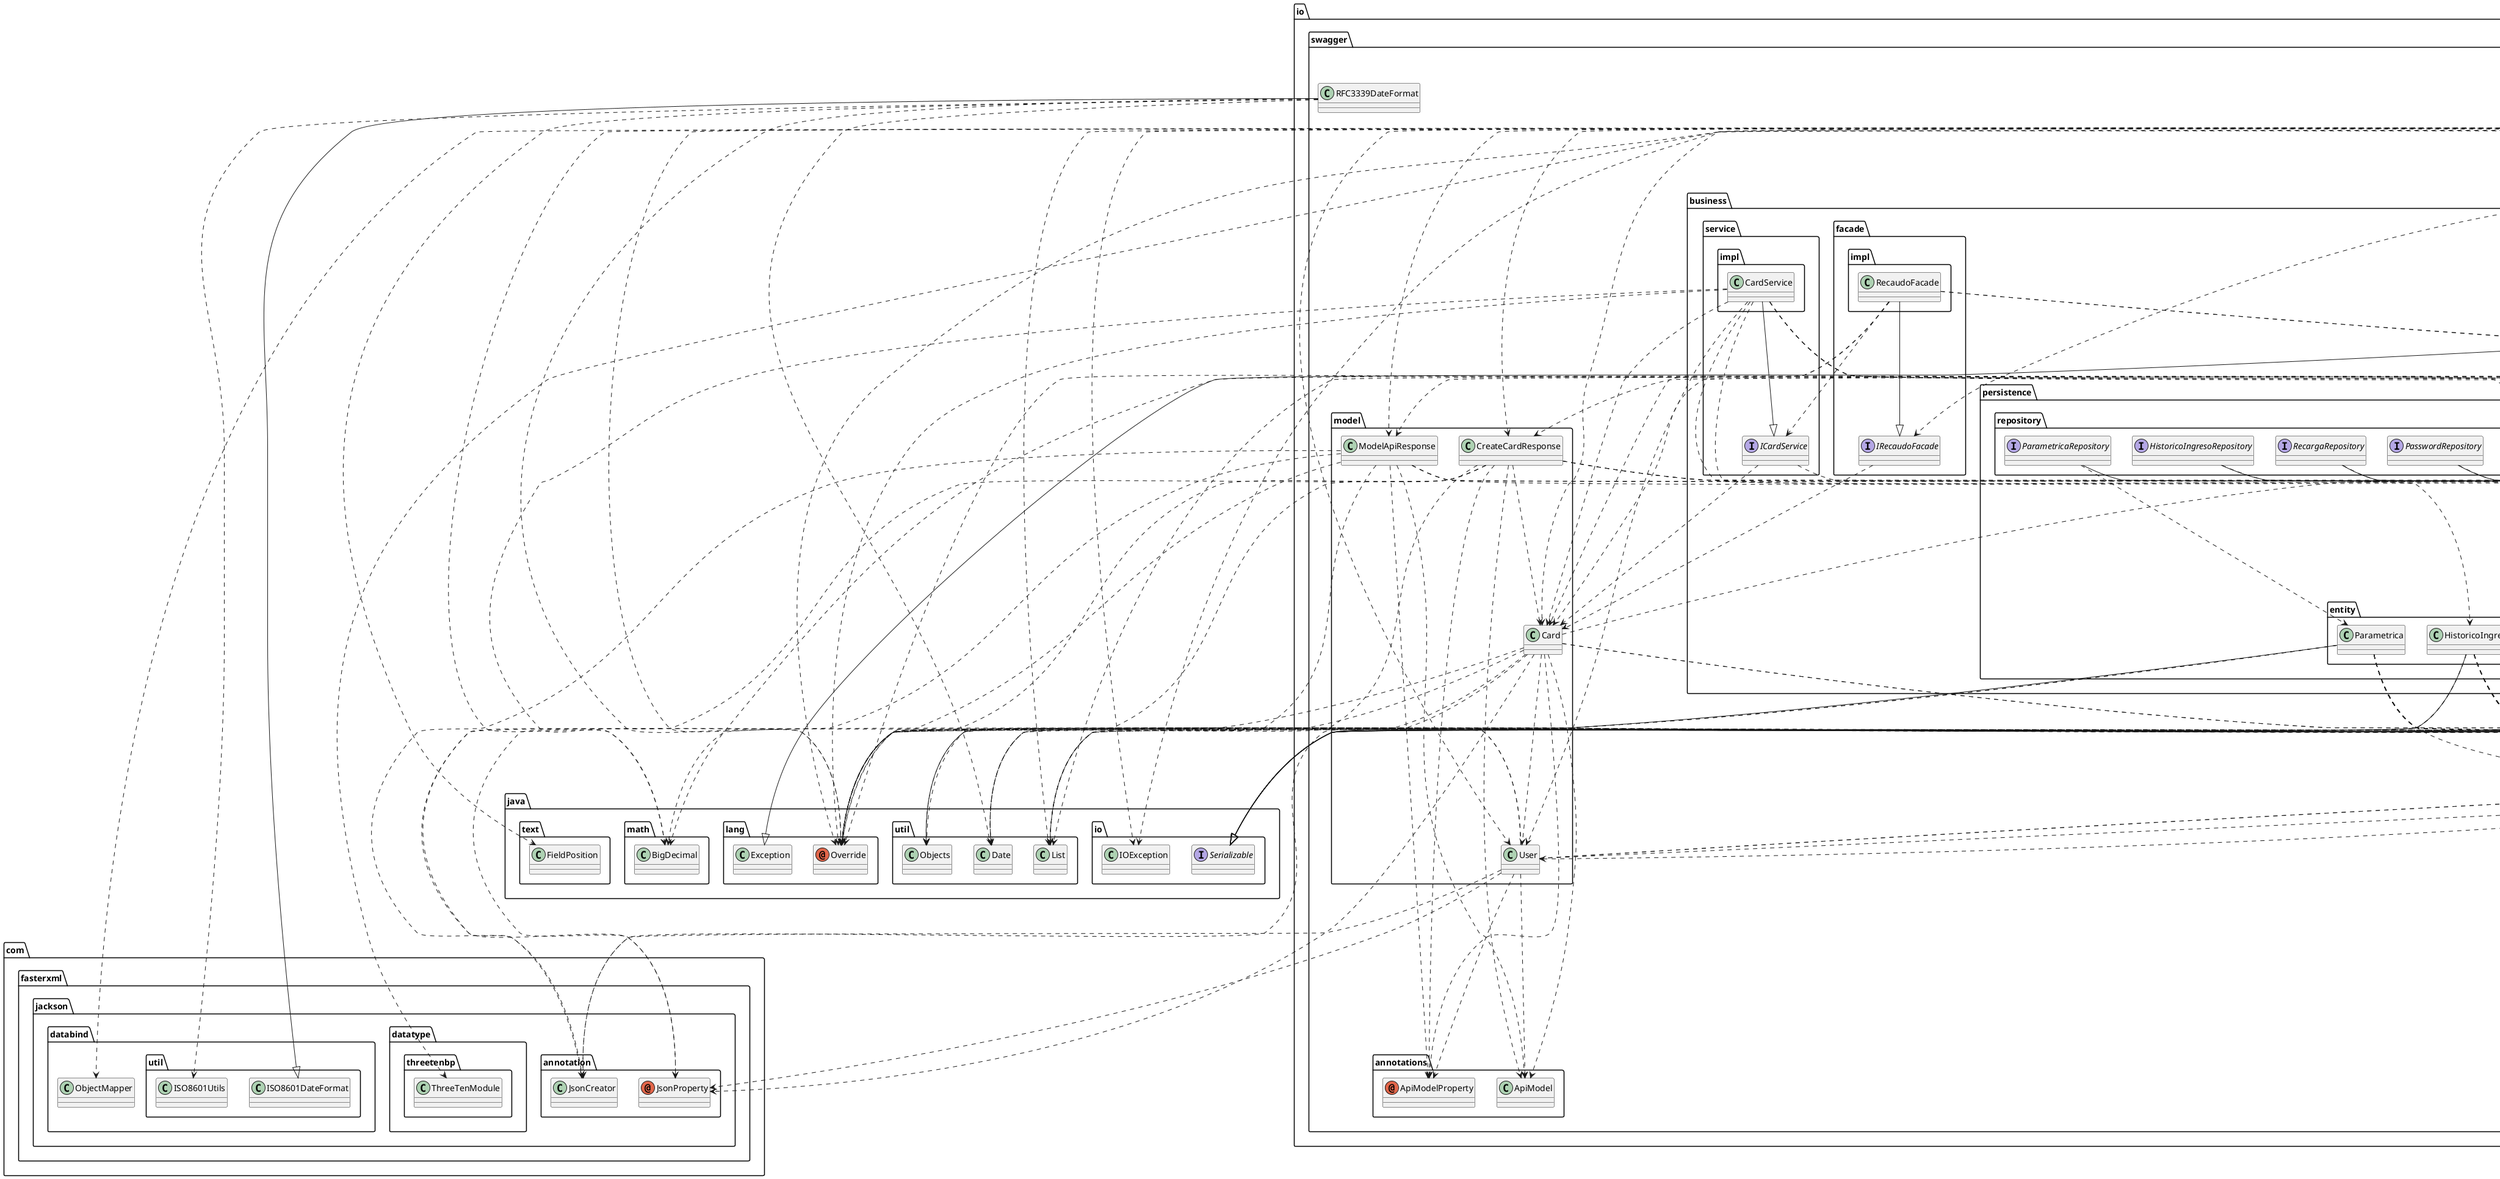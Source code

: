 @startuml
annotation com.fasterxml.jackson.annotation.JsonProperty
annotation io.swagger.annotations.ApiModelProperty
annotation io.swagger.api.Api
annotation io.swagger.api.ApiOperation
annotation io.swagger.api.ApiParam
annotation io.swagger.api.ApiResponse
annotation io.swagger.api.ApiResponses
annotation io.swagger.api.Authorization
annotation io.swagger.api.NotNull
annotation java.lang.Override
annotation javax.annotation.Generated
annotation javax.persistence.Basic
annotation javax.persistence.Column
annotation javax.persistence.Entity
annotation javax.persistence.GeneratedValue
annotation javax.persistence.Id
annotation javax.persistence.JoinColumn
annotation javax.persistence.ManyToOne
annotation javax.persistence.OneToMany
annotation javax.persistence.Table
annotation javax.persistence.Temporal
annotation javax.validation.Valid
annotation javax.xml.bind.annotation.XmlRootElement
annotation javax.xml.bind.annotation.XmlTransient
annotation org.springframework.beans.factory.annotation.Autowired
annotation org.springframework.boot.autoconfigure.SpringBootApplication
annotation org.springframework.boot.autoconfigure.condition.ConditionalOnMissingBean
annotation org.springframework.context.annotation.Bean
annotation org.springframework.context.annotation.ComponentScan
annotation org.springframework.context.annotation.Configuration
annotation org.springframework.stereotype.Controller
annotation org.springframework.stereotype.Service
annotation org.springframework.validation.annotation.Validated
annotation org.springframework.web.bind.annotation.CrossOrigin
annotation org.springframework.web.bind.annotation.PathVariable
annotation org.springframework.web.bind.annotation.RequestBody
annotation org.springframework.web.bind.annotation.RequestMapping
annotation org.springframework.web.bind.annotation.RequestParam
annotation springfox.documentation.swagger2.annotations.EnableSwagger2
class com.fasterxml.jackson.annotation.JsonCreator
class com.fasterxml.jackson.databind.ObjectMapper
class com.fasterxml.jackson.databind.util.ISO8601DateFormat
class com.fasterxml.jackson.databind.util.ISO8601Utils
class com.fasterxml.jackson.datatype.threetenbp.ThreeTenModule
class io.swagger.RFC3339DateFormat
class io.swagger.Swagger2SpringBoot
class io.swagger.annotations.ApiModel
class io.swagger.api.ApiException
class io.swagger.api.ApiOriginFilter
class io.swagger.api.ApiResponseMessage
class io.swagger.api.NotFoundException
class io.swagger.api.RecaudoApiController
class io.swagger.business.facade.impl.RecaudoFacade
class io.swagger.business.persistence.entity.HistoricoIngreso
class io.swagger.business.persistence.entity.MedioRecarga
class io.swagger.business.persistence.entity.MedioTransporte
class io.swagger.business.persistence.entity.Parametrica
class io.swagger.business.persistence.entity.Password
class io.swagger.business.persistence.entity.Recarga
class io.swagger.business.persistence.entity.Tarjeta
class io.swagger.business.persistence.entity.TipoIdentificacion
class io.swagger.business.persistence.entity.Usuario
class io.swagger.business.service.impl.CardService
class io.swagger.configuration.HomeController
class io.swagger.configuration.JacksonConfiguration
class io.swagger.configuration.SwaggerDocumentationConfig
class io.swagger.model.Card
class io.swagger.model.CreateCardResponse
class io.swagger.model.ModelApiResponse
class io.swagger.model.User
class java.io.IOException
class java.lang.Exception
class java.math.BigDecimal
class java.text.FieldPosition
class java.util.Date
class java.util.List
class java.util.Objects
class javax.persistence.CascadeType
class javax.persistence.FetchType
class javax.persistence.GenerationType
class javax.persistence.TemporalType
class javax.servlet.http.HttpServletRequest
class javax.servlet.http.HttpServletResponse
class org.apache.commons.lang3.StringUtils
class org.slf4j.Logger
class org.slf4j.LoggerFactory
class org.springframework.boot.ExitCodeGenerator
class org.springframework.boot.SpringApplication
class org.springframework.http.HttpStatus
class org.springframework.http.ResponseEntity
class org.springframework.web.bind.annotation.RequestHeader
class org.springframework.web.bind.annotation.RequestMethod
class org.springframework.web.bind.annotation.RequestPart
class org.springframework.web.multipart.MultipartFile
class org.threeten.bp.Instant
class org.threeten.bp.OffsetDateTime
class org.threeten.bp.ZonedDateTime
class springfox.documentation.builders.ApiInfoBuilder
class springfox.documentation.builders.RequestHandlerSelectors
class springfox.documentation.service.ApiInfo
class springfox.documentation.service.Contact
class springfox.documentation.spi.DocumentationType
class springfox.documentation.spring.web.plugins.Docket
interface io.swagger.api.RecaudoApi
interface io.swagger.business.facade.IRecaudoFacade
interface io.swagger.business.persistence.repository.HistoricoIngresoRepository
interface io.swagger.business.persistence.repository.MedioRecargaRepository
interface io.swagger.business.persistence.repository.MedioTransporteRepository
interface io.swagger.business.persistence.repository.ParametricaRepository
interface io.swagger.business.persistence.repository.PasswordRepository
interface io.swagger.business.persistence.repository.RecargaRepository
interface io.swagger.business.persistence.repository.TarjetaRepository
interface io.swagger.business.persistence.repository.TipoIdentificacionRepository
interface io.swagger.business.persistence.repository.UsuarioRepository
interface io.swagger.business.service.ICardService
interface java.io.Serializable
interface javax.servlet.Filter
interface org.springframework.boot.CommandLineRunner
interface org.springframework.data.jpa.repository.JpaRepository
io.swagger.RFC3339DateFormat ..> java.lang.Override
io.swagger.RFC3339DateFormat --|> com.fasterxml.jackson.databind.util.ISO8601DateFormat
io.swagger.RFC3339DateFormat ..> com.fasterxml.jackson.databind.util.ISO8601Utils
io.swagger.RFC3339DateFormat ..> java.text.FieldPosition
io.swagger.RFC3339DateFormat ..> java.util.Date
io.swagger.Swagger2SpringBoot ..> java.lang.Override
io.swagger.Swagger2SpringBoot ..> org.springframework.boot.autoconfigure.SpringBootApplication
io.swagger.Swagger2SpringBoot ..> org.springframework.context.annotation.ComponentScan
io.swagger.Swagger2SpringBoot ..> springfox.documentation.swagger2.annotations.EnableSwagger2
io.swagger.Swagger2SpringBoot ..> org.springframework.boot.ExitCodeGenerator
io.swagger.Swagger2SpringBoot ..> org.springframework.boot.SpringApplication
io.swagger.Swagger2SpringBoot --|> org.springframework.boot.CommandLineRunner
io.swagger.api.ApiException ..> javax.annotation.Generated
io.swagger.api.ApiException --|> java.lang.Exception
io.swagger.api.ApiOriginFilter ..> java.lang.Override
io.swagger.api.ApiOriginFilter ..> javax.annotation.Generated
io.swagger.api.ApiOriginFilter ..> java.io.IOException
io.swagger.api.ApiOriginFilter ..> javax.servlet.http.HttpServletResponse
io.swagger.api.ApiOriginFilter --|> javax.servlet.Filter
io.swagger.api.ApiResponseMessage ..> javax.annotation.Generated
io.swagger.api.ApiResponseMessage ..> javax.xml.bind.annotation.XmlRootElement
io.swagger.api.ApiResponseMessage ..> javax.xml.bind.annotation.XmlTransient
io.swagger.api.NotFoundException ..> javax.annotation.Generated
io.swagger.api.NotFoundException --|> io.swagger.api.ApiException
io.swagger.api.RecaudoApiController ..> io.swagger.api.ApiParam
io.swagger.api.RecaudoApiController ..> io.swagger.api.NotNull
io.swagger.api.RecaudoApiController ..> javax.annotation.Generated
io.swagger.api.RecaudoApiController ..> javax.validation.Valid
io.swagger.api.RecaudoApiController ..> org.springframework.beans.factory.annotation.Autowired
io.swagger.api.RecaudoApiController ..> org.springframework.stereotype.Controller
io.swagger.api.RecaudoApiController ..> org.springframework.web.bind.annotation.CrossOrigin
io.swagger.api.RecaudoApiController ..> org.springframework.web.bind.annotation.PathVariable
io.swagger.api.RecaudoApiController ..> org.springframework.web.bind.annotation.RequestBody
io.swagger.api.RecaudoApiController ..> org.springframework.web.bind.annotation.RequestParam
io.swagger.api.RecaudoApiController ..> com.fasterxml.jackson.databind.ObjectMapper
io.swagger.api.RecaudoApiController ..> io.swagger.model.Card
io.swagger.api.RecaudoApiController ..> io.swagger.model.CreateCardResponse
io.swagger.api.RecaudoApiController ..> io.swagger.model.ModelApiResponse
io.swagger.api.RecaudoApiController ..> io.swagger.model.User
io.swagger.api.RecaudoApiController ..> java.io.IOException
io.swagger.api.RecaudoApiController ..> java.math.BigDecimal
io.swagger.api.RecaudoApiController ..> java.util.List
io.swagger.api.RecaudoApiController ..> javax.servlet.http.HttpServletRequest
io.swagger.api.RecaudoApiController ..> org.slf4j.Logger
io.swagger.api.RecaudoApiController ..> org.slf4j.LoggerFactory
io.swagger.api.RecaudoApiController ..> org.springframework.http.HttpStatus
io.swagger.api.RecaudoApiController ..> org.springframework.http.ResponseEntity
io.swagger.api.RecaudoApiController ..> org.springframework.web.bind.annotation.RequestHeader
io.swagger.api.RecaudoApiController ..> org.springframework.web.bind.annotation.RequestPart
io.swagger.api.RecaudoApiController ..> org.springframework.web.multipart.MultipartFile
io.swagger.api.RecaudoApiController --|> io.swagger.api.RecaudoApi
io.swagger.api.RecaudoApiController ..> io.swagger.business.facade.IRecaudoFacade
io.swagger.business.facade.impl.RecaudoFacade ..> java.lang.Override
io.swagger.business.facade.impl.RecaudoFacade ..> org.springframework.beans.factory.annotation.Autowired
io.swagger.business.facade.impl.RecaudoFacade ..> org.springframework.stereotype.Service
io.swagger.business.facade.impl.RecaudoFacade ..> io.swagger.model.Card
io.swagger.business.facade.impl.RecaudoFacade --|> io.swagger.business.facade.IRecaudoFacade
io.swagger.business.facade.impl.RecaudoFacade ..> io.swagger.business.service.ICardService
io.swagger.business.persistence.entity.HistoricoIngreso ..> java.lang.Override
io.swagger.business.persistence.entity.HistoricoIngreso ..> javax.persistence.Basic
io.swagger.business.persistence.entity.HistoricoIngreso ..> javax.persistence.Column
io.swagger.business.persistence.entity.HistoricoIngreso ..> javax.persistence.Entity
io.swagger.business.persistence.entity.HistoricoIngreso ..> javax.persistence.GeneratedValue
io.swagger.business.persistence.entity.HistoricoIngreso ..> javax.persistence.Id
io.swagger.business.persistence.entity.HistoricoIngreso ..> javax.persistence.JoinColumn
io.swagger.business.persistence.entity.HistoricoIngreso ..> javax.persistence.ManyToOne
io.swagger.business.persistence.entity.HistoricoIngreso ..> javax.persistence.Table
io.swagger.business.persistence.entity.HistoricoIngreso ..> javax.persistence.Temporal
io.swagger.business.persistence.entity.HistoricoIngreso ..> java.util.Date
io.swagger.business.persistence.entity.HistoricoIngreso ..> javax.persistence.FetchType
io.swagger.business.persistence.entity.HistoricoIngreso ..> javax.persistence.GenerationType
io.swagger.business.persistence.entity.HistoricoIngreso ..> javax.persistence.TemporalType
io.swagger.business.persistence.entity.HistoricoIngreso --|> java.io.Serializable
io.swagger.business.persistence.entity.MedioRecarga ..> java.lang.Override
io.swagger.business.persistence.entity.MedioRecarga ..> javax.persistence.Basic
io.swagger.business.persistence.entity.MedioRecarga ..> javax.persistence.Column
io.swagger.business.persistence.entity.MedioRecarga ..> javax.persistence.Entity
io.swagger.business.persistence.entity.MedioRecarga ..> javax.persistence.GeneratedValue
io.swagger.business.persistence.entity.MedioRecarga ..> javax.persistence.Id
io.swagger.business.persistence.entity.MedioRecarga ..> javax.persistence.OneToMany
io.swagger.business.persistence.entity.MedioRecarga ..> javax.persistence.Table
io.swagger.business.persistence.entity.MedioRecarga ..> javax.xml.bind.annotation.XmlTransient
io.swagger.business.persistence.entity.MedioRecarga ..> java.util.List
io.swagger.business.persistence.entity.MedioRecarga ..> javax.persistence.FetchType
io.swagger.business.persistence.entity.MedioRecarga ..> javax.persistence.GenerationType
io.swagger.business.persistence.entity.MedioRecarga --|> java.io.Serializable
io.swagger.business.persistence.entity.MedioTransporte ..> java.lang.Override
io.swagger.business.persistence.entity.MedioTransporte ..> javax.persistence.Basic
io.swagger.business.persistence.entity.MedioTransporte ..> javax.persistence.Column
io.swagger.business.persistence.entity.MedioTransporte ..> javax.persistence.Entity
io.swagger.business.persistence.entity.MedioTransporte ..> javax.persistence.GeneratedValue
io.swagger.business.persistence.entity.MedioTransporte ..> javax.persistence.Id
io.swagger.business.persistence.entity.MedioTransporte ..> javax.persistence.OneToMany
io.swagger.business.persistence.entity.MedioTransporte ..> javax.persistence.Table
io.swagger.business.persistence.entity.MedioTransporte ..> javax.xml.bind.annotation.XmlTransient
io.swagger.business.persistence.entity.MedioTransporte ..> java.util.List
io.swagger.business.persistence.entity.MedioTransporte ..> javax.persistence.FetchType
io.swagger.business.persistence.entity.MedioTransporte ..> javax.persistence.GenerationType
io.swagger.business.persistence.entity.MedioTransporte --|> java.io.Serializable
io.swagger.business.persistence.entity.Parametrica ..> java.lang.Override
io.swagger.business.persistence.entity.Parametrica ..> javax.persistence.Basic
io.swagger.business.persistence.entity.Parametrica ..> javax.persistence.Column
io.swagger.business.persistence.entity.Parametrica ..> javax.persistence.Entity
io.swagger.business.persistence.entity.Parametrica ..> javax.persistence.GeneratedValue
io.swagger.business.persistence.entity.Parametrica ..> javax.persistence.Id
io.swagger.business.persistence.entity.Parametrica ..> javax.persistence.Table
io.swagger.business.persistence.entity.Parametrica ..> javax.persistence.Temporal
io.swagger.business.persistence.entity.Parametrica ..> java.util.Date
io.swagger.business.persistence.entity.Parametrica ..> javax.persistence.GenerationType
io.swagger.business.persistence.entity.Parametrica ..> javax.persistence.TemporalType
io.swagger.business.persistence.entity.Parametrica --|> java.io.Serializable
io.swagger.business.persistence.entity.Password ..> java.lang.Override
io.swagger.business.persistence.entity.Password ..> javax.persistence.Basic
io.swagger.business.persistence.entity.Password ..> javax.persistence.Column
io.swagger.business.persistence.entity.Password ..> javax.persistence.Entity
io.swagger.business.persistence.entity.Password ..> javax.persistence.GeneratedValue
io.swagger.business.persistence.entity.Password ..> javax.persistence.Id
io.swagger.business.persistence.entity.Password ..> javax.persistence.JoinColumn
io.swagger.business.persistence.entity.Password ..> javax.persistence.ManyToOne
io.swagger.business.persistence.entity.Password ..> javax.persistence.Table
io.swagger.business.persistence.entity.Password ..> javax.persistence.Temporal
io.swagger.business.persistence.entity.Password ..> java.util.Date
io.swagger.business.persistence.entity.Password ..> javax.persistence.FetchType
io.swagger.business.persistence.entity.Password ..> javax.persistence.GenerationType
io.swagger.business.persistence.entity.Password ..> javax.persistence.TemporalType
io.swagger.business.persistence.entity.Password --|> java.io.Serializable
io.swagger.business.persistence.entity.Recarga ..> java.lang.Override
io.swagger.business.persistence.entity.Recarga ..> javax.persistence.Basic
io.swagger.business.persistence.entity.Recarga ..> javax.persistence.Column
io.swagger.business.persistence.entity.Recarga ..> javax.persistence.Entity
io.swagger.business.persistence.entity.Recarga ..> javax.persistence.GeneratedValue
io.swagger.business.persistence.entity.Recarga ..> javax.persistence.Id
io.swagger.business.persistence.entity.Recarga ..> javax.persistence.JoinColumn
io.swagger.business.persistence.entity.Recarga ..> javax.persistence.ManyToOne
io.swagger.business.persistence.entity.Recarga ..> javax.persistence.Table
io.swagger.business.persistence.entity.Recarga ..> javax.persistence.Temporal
io.swagger.business.persistence.entity.Recarga ..> java.util.Date
io.swagger.business.persistence.entity.Recarga ..> javax.persistence.FetchType
io.swagger.business.persistence.entity.Recarga ..> javax.persistence.GenerationType
io.swagger.business.persistence.entity.Recarga ..> javax.persistence.TemporalType
io.swagger.business.persistence.entity.Recarga --|> java.io.Serializable
io.swagger.business.persistence.entity.Tarjeta ..> java.lang.Override
io.swagger.business.persistence.entity.Tarjeta ..> javax.persistence.Basic
io.swagger.business.persistence.entity.Tarjeta ..> javax.persistence.Column
io.swagger.business.persistence.entity.Tarjeta ..> javax.persistence.Entity
io.swagger.business.persistence.entity.Tarjeta ..> javax.persistence.GeneratedValue
io.swagger.business.persistence.entity.Tarjeta ..> javax.persistence.Id
io.swagger.business.persistence.entity.Tarjeta ..> javax.persistence.JoinColumn
io.swagger.business.persistence.entity.Tarjeta ..> javax.persistence.ManyToOne
io.swagger.business.persistence.entity.Tarjeta ..> javax.persistence.OneToMany
io.swagger.business.persistence.entity.Tarjeta ..> javax.persistence.Table
io.swagger.business.persistence.entity.Tarjeta ..> javax.xml.bind.annotation.XmlTransient
io.swagger.business.persistence.entity.Tarjeta ..> java.util.List
io.swagger.business.persistence.entity.Tarjeta ..> javax.persistence.FetchType
io.swagger.business.persistence.entity.Tarjeta ..> javax.persistence.GenerationType
io.swagger.business.persistence.entity.Tarjeta --|> java.io.Serializable
io.swagger.business.persistence.entity.TipoIdentificacion ..> java.lang.Override
io.swagger.business.persistence.entity.TipoIdentificacion ..> javax.persistence.Basic
io.swagger.business.persistence.entity.TipoIdentificacion ..> javax.persistence.Column
io.swagger.business.persistence.entity.TipoIdentificacion ..> javax.persistence.Entity
io.swagger.business.persistence.entity.TipoIdentificacion ..> javax.persistence.GeneratedValue
io.swagger.business.persistence.entity.TipoIdentificacion ..> javax.persistence.Id
io.swagger.business.persistence.entity.TipoIdentificacion ..> javax.persistence.OneToMany
io.swagger.business.persistence.entity.TipoIdentificacion ..> javax.persistence.Table
io.swagger.business.persistence.entity.TipoIdentificacion ..> javax.xml.bind.annotation.XmlTransient
io.swagger.business.persistence.entity.TipoIdentificacion ..> java.util.List
io.swagger.business.persistence.entity.TipoIdentificacion ..> javax.persistence.CascadeType
io.swagger.business.persistence.entity.TipoIdentificacion ..> javax.persistence.FetchType
io.swagger.business.persistence.entity.TipoIdentificacion ..> javax.persistence.GenerationType
io.swagger.business.persistence.entity.TipoIdentificacion --|> java.io.Serializable
io.swagger.business.persistence.entity.Usuario ..> java.lang.Override
io.swagger.business.persistence.entity.Usuario ..> javax.persistence.Basic
io.swagger.business.persistence.entity.Usuario ..> javax.persistence.Column
io.swagger.business.persistence.entity.Usuario ..> javax.persistence.Entity
io.swagger.business.persistence.entity.Usuario ..> javax.persistence.GeneratedValue
io.swagger.business.persistence.entity.Usuario ..> javax.persistence.Id
io.swagger.business.persistence.entity.Usuario ..> javax.persistence.JoinColumn
io.swagger.business.persistence.entity.Usuario ..> javax.persistence.ManyToOne
io.swagger.business.persistence.entity.Usuario ..> javax.persistence.OneToMany
io.swagger.business.persistence.entity.Usuario ..> javax.persistence.Table
io.swagger.business.persistence.entity.Usuario ..> javax.xml.bind.annotation.XmlTransient
io.swagger.business.persistence.entity.Usuario ..> java.util.List
io.swagger.business.persistence.entity.Usuario ..> javax.persistence.FetchType
io.swagger.business.persistence.entity.Usuario ..> javax.persistence.GenerationType
io.swagger.business.persistence.entity.Usuario --|> java.io.Serializable
io.swagger.business.service.impl.CardService ..> java.lang.Override
io.swagger.business.service.impl.CardService ..> org.springframework.beans.factory.annotation.Autowired
io.swagger.business.service.impl.CardService ..> org.springframework.stereotype.Service
io.swagger.business.service.impl.CardService ..> io.swagger.business.persistence.entity.Tarjeta
io.swagger.business.service.impl.CardService ..> io.swagger.business.persistence.entity.Usuario
io.swagger.business.service.impl.CardService ..> io.swagger.model.Card
io.swagger.business.service.impl.CardService ..> io.swagger.model.User
io.swagger.business.service.impl.CardService ..> java.math.BigDecimal
io.swagger.business.service.impl.CardService ..> org.apache.commons.lang3.StringUtils
io.swagger.business.service.impl.CardService ..> io.swagger.business.persistence.repository.TarjetaRepository
io.swagger.business.service.impl.CardService --|> io.swagger.business.service.ICardService
io.swagger.configuration.HomeController ..> org.springframework.stereotype.Controller
io.swagger.configuration.HomeController ..> org.springframework.web.bind.annotation.RequestMapping
io.swagger.configuration.JacksonConfiguration ..> org.springframework.boot.autoconfigure.condition.ConditionalOnMissingBean
io.swagger.configuration.JacksonConfiguration ..> org.springframework.context.annotation.Bean
io.swagger.configuration.JacksonConfiguration ..> org.springframework.context.annotation.Configuration
io.swagger.configuration.JacksonConfiguration ..> com.fasterxml.jackson.datatype.threetenbp.ThreeTenModule
io.swagger.configuration.JacksonConfiguration ..> org.threeten.bp.Instant
io.swagger.configuration.JacksonConfiguration ..> org.threeten.bp.OffsetDateTime
io.swagger.configuration.JacksonConfiguration ..> org.threeten.bp.ZonedDateTime
io.swagger.configuration.SwaggerDocumentationConfig ..> javax.annotation.Generated
io.swagger.configuration.SwaggerDocumentationConfig ..> org.springframework.context.annotation.Bean
io.swagger.configuration.SwaggerDocumentationConfig ..> org.springframework.context.annotation.Configuration
io.swagger.configuration.SwaggerDocumentationConfig ..> springfox.documentation.builders.ApiInfoBuilder
io.swagger.configuration.SwaggerDocumentationConfig ..> springfox.documentation.builders.RequestHandlerSelectors
io.swagger.configuration.SwaggerDocumentationConfig ..> springfox.documentation.service.ApiInfo
io.swagger.configuration.SwaggerDocumentationConfig ..> springfox.documentation.service.Contact
io.swagger.configuration.SwaggerDocumentationConfig ..> springfox.documentation.spi.DocumentationType
io.swagger.configuration.SwaggerDocumentationConfig ..> springfox.documentation.spring.web.plugins.Docket
io.swagger.model.Card ..> com.fasterxml.jackson.annotation.JsonProperty
io.swagger.model.Card ..> io.swagger.annotations.ApiModelProperty
io.swagger.model.Card ..> java.lang.Override
io.swagger.model.Card ..> javax.annotation.Generated
io.swagger.model.Card ..> javax.validation.Valid
io.swagger.model.Card ..> org.springframework.validation.annotation.Validated
io.swagger.model.Card ..> com.fasterxml.jackson.annotation.JsonCreator
io.swagger.model.Card ..> io.swagger.annotations.ApiModel
io.swagger.model.Card ..> io.swagger.model.User
io.swagger.model.Card ..> java.math.BigDecimal
io.swagger.model.Card ..> java.util.Objects
io.swagger.model.CreateCardResponse ..> com.fasterxml.jackson.annotation.JsonProperty
io.swagger.model.CreateCardResponse ..> io.swagger.annotations.ApiModelProperty
io.swagger.model.CreateCardResponse ..> java.lang.Override
io.swagger.model.CreateCardResponse ..> javax.annotation.Generated
io.swagger.model.CreateCardResponse ..> javax.validation.Valid
io.swagger.model.CreateCardResponse ..> org.springframework.validation.annotation.Validated
io.swagger.model.CreateCardResponse ..> com.fasterxml.jackson.annotation.JsonCreator
io.swagger.model.CreateCardResponse ..> io.swagger.annotations.ApiModel
io.swagger.model.CreateCardResponse ..> io.swagger.model.Card
io.swagger.model.CreateCardResponse ..> java.util.Objects
io.swagger.model.ModelApiResponse ..> com.fasterxml.jackson.annotation.JsonProperty
io.swagger.model.ModelApiResponse ..> io.swagger.annotations.ApiModelProperty
io.swagger.model.ModelApiResponse ..> java.lang.Override
io.swagger.model.ModelApiResponse ..> javax.annotation.Generated
io.swagger.model.ModelApiResponse ..> javax.validation.Valid
io.swagger.model.ModelApiResponse ..> org.springframework.validation.annotation.Validated
io.swagger.model.ModelApiResponse ..> com.fasterxml.jackson.annotation.JsonCreator
io.swagger.model.ModelApiResponse ..> io.swagger.annotations.ApiModel
io.swagger.model.ModelApiResponse ..> java.util.Objects
io.swagger.model.User ..> com.fasterxml.jackson.annotation.JsonProperty
io.swagger.model.User ..> io.swagger.annotations.ApiModelProperty
io.swagger.model.User ..> java.lang.Override
io.swagger.model.User ..> javax.annotation.Generated
io.swagger.model.User ..> javax.validation.Valid
io.swagger.model.User ..> org.springframework.validation.annotation.Validated
io.swagger.model.User ..> com.fasterxml.jackson.annotation.JsonCreator
io.swagger.model.User ..> io.swagger.annotations.ApiModel
io.swagger.model.User ..> java.util.Objects
io.swagger.api.RecaudoApi ..> io.swagger.api.Api
io.swagger.api.RecaudoApi ..> io.swagger.api.ApiOperation
io.swagger.api.RecaudoApi ..> io.swagger.api.ApiParam
io.swagger.api.RecaudoApi ..> io.swagger.api.ApiResponse
io.swagger.api.RecaudoApi ..> io.swagger.api.ApiResponses
io.swagger.api.RecaudoApi ..> io.swagger.api.Authorization
io.swagger.api.RecaudoApi ..> io.swagger.api.NotNull
io.swagger.api.RecaudoApi ..> javax.annotation.Generated
io.swagger.api.RecaudoApi ..> javax.validation.Valid
io.swagger.api.RecaudoApi ..> org.springframework.validation.annotation.Validated
io.swagger.api.RecaudoApi ..> org.springframework.web.bind.annotation.PathVariable
io.swagger.api.RecaudoApi ..> org.springframework.web.bind.annotation.RequestBody
io.swagger.api.RecaudoApi ..> org.springframework.web.bind.annotation.RequestMapping
io.swagger.api.RecaudoApi ..> org.springframework.web.bind.annotation.RequestParam
io.swagger.api.RecaudoApi ..> io.swagger.model.Card
io.swagger.api.RecaudoApi ..> io.swagger.model.CreateCardResponse
io.swagger.api.RecaudoApi ..> io.swagger.model.ModelApiResponse
io.swagger.api.RecaudoApi ..> io.swagger.model.User
io.swagger.api.RecaudoApi ..> java.math.BigDecimal
io.swagger.api.RecaudoApi ..> java.util.List
io.swagger.api.RecaudoApi ..> org.springframework.http.ResponseEntity
io.swagger.api.RecaudoApi ..> org.springframework.web.bind.annotation.RequestHeader
io.swagger.api.RecaudoApi ..> org.springframework.web.bind.annotation.RequestMethod
io.swagger.api.RecaudoApi ..> org.springframework.web.bind.annotation.RequestPart
io.swagger.api.RecaudoApi ..> org.springframework.web.multipart.MultipartFile
io.swagger.business.facade.IRecaudoFacade ..> io.swagger.model.Card
io.swagger.business.persistence.repository.HistoricoIngresoRepository ..> io.swagger.business.persistence.entity.HistoricoIngreso
io.swagger.business.persistence.repository.HistoricoIngresoRepository --|> org.springframework.data.jpa.repository.JpaRepository
io.swagger.business.persistence.repository.MedioRecargaRepository ..> io.swagger.business.persistence.entity.MedioRecarga
io.swagger.business.persistence.repository.MedioRecargaRepository --|> org.springframework.data.jpa.repository.JpaRepository
io.swagger.business.persistence.repository.MedioTransporteRepository ..> io.swagger.business.persistence.entity.MedioTransporte
io.swagger.business.persistence.repository.MedioTransporteRepository --|> org.springframework.data.jpa.repository.JpaRepository
io.swagger.business.persistence.repository.ParametricaRepository ..> io.swagger.business.persistence.entity.Parametrica
io.swagger.business.persistence.repository.ParametricaRepository --|> org.springframework.data.jpa.repository.JpaRepository
io.swagger.business.persistence.repository.PasswordRepository ..> io.swagger.business.persistence.entity.Password
io.swagger.business.persistence.repository.PasswordRepository --|> org.springframework.data.jpa.repository.JpaRepository
io.swagger.business.persistence.repository.RecargaRepository ..> io.swagger.business.persistence.entity.Recarga
io.swagger.business.persistence.repository.RecargaRepository --|> org.springframework.data.jpa.repository.JpaRepository
io.swagger.business.persistence.repository.TarjetaRepository ..> io.swagger.business.persistence.entity.Tarjeta
io.swagger.business.persistence.repository.TarjetaRepository --|> org.springframework.data.jpa.repository.JpaRepository
io.swagger.business.persistence.repository.TipoIdentificacionRepository ..> io.swagger.business.persistence.entity.TipoIdentificacion
io.swagger.business.persistence.repository.TipoIdentificacionRepository --|> org.springframework.data.jpa.repository.JpaRepository
io.swagger.business.persistence.repository.UsuarioRepository ..> io.swagger.business.persistence.entity.Usuario
io.swagger.business.persistence.repository.UsuarioRepository --|> org.springframework.data.jpa.repository.JpaRepository
io.swagger.business.service.ICardService ..> io.swagger.business.persistence.entity.Tarjeta
io.swagger.business.service.ICardService ..> io.swagger.model.Card
@enduml